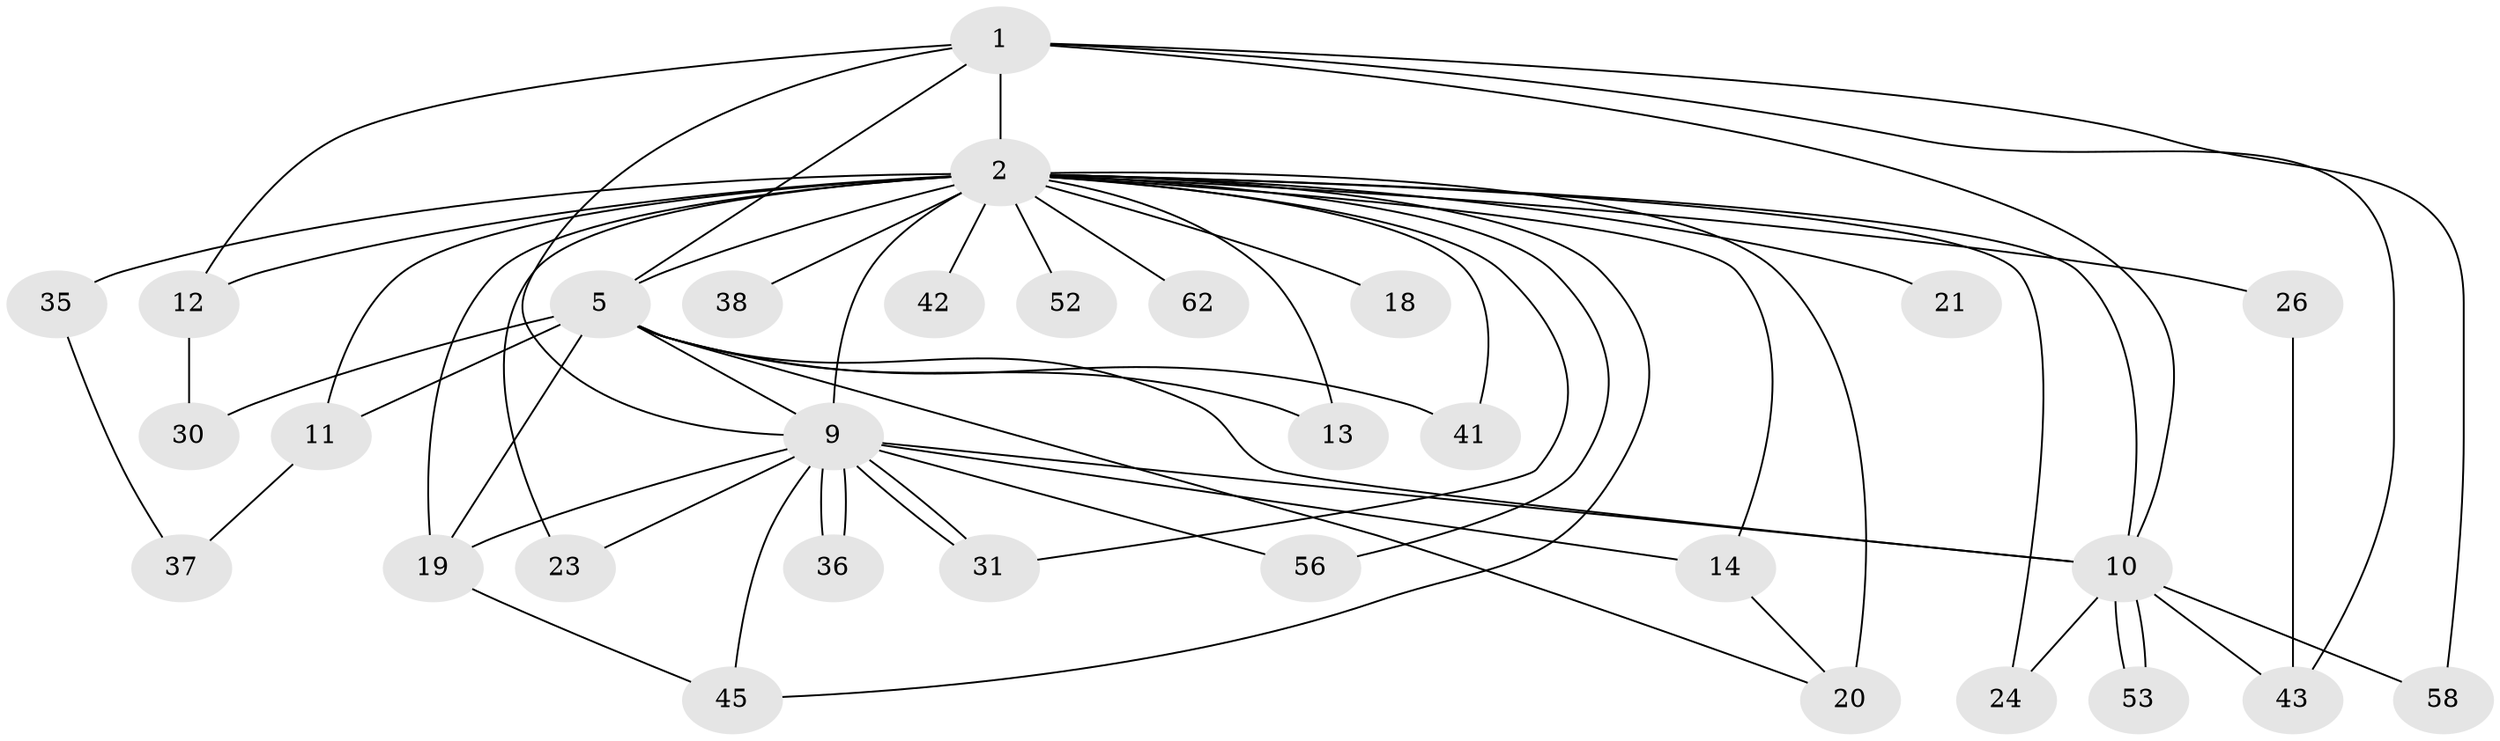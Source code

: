 // original degree distribution, {13: 0.015873015873015872, 15: 0.015873015873015872, 12: 0.015873015873015872, 19: 0.015873015873015872, 16: 0.047619047619047616, 21: 0.031746031746031744, 18: 0.015873015873015872, 4: 0.09523809523809523, 3: 0.1746031746031746, 2: 0.5396825396825397, 5: 0.031746031746031744}
// Generated by graph-tools (version 1.1) at 2025/17/03/04/25 18:17:29]
// undirected, 31 vertices, 59 edges
graph export_dot {
graph [start="1"]
  node [color=gray90,style=filled];
  1;
  2 [super="+4+7+48+3+34+29+17"];
  5 [super="+51+22"];
  9 [super="+44"];
  10 [super="+16"];
  11;
  12;
  13;
  14 [super="+28"];
  18;
  19 [super="+39"];
  20;
  21;
  23 [super="+25+46"];
  24;
  26 [super="+50"];
  30;
  31;
  35;
  36;
  37;
  38;
  41;
  42;
  43;
  45;
  52;
  53;
  56;
  58;
  62;
  1 -- 2 [weight=7];
  1 -- 5;
  1 -- 9;
  1 -- 10;
  1 -- 12;
  1 -- 43;
  1 -- 58;
  2 -- 5 [weight=6];
  2 -- 9 [weight=7];
  2 -- 10 [weight=7];
  2 -- 23 [weight=3];
  2 -- 18 [weight=2];
  2 -- 19 [weight=2];
  2 -- 24;
  2 -- 35 [weight=2];
  2 -- 42 [weight=2];
  2 -- 52;
  2 -- 56;
  2 -- 12;
  2 -- 14;
  2 -- 21 [weight=2];
  2 -- 26 [weight=2];
  2 -- 38 [weight=2];
  2 -- 45;
  2 -- 62;
  2 -- 11;
  2 -- 13;
  2 -- 20 [weight=3];
  2 -- 31 [weight=2];
  2 -- 41;
  5 -- 9;
  5 -- 10 [weight=2];
  5 -- 13;
  5 -- 20;
  5 -- 41;
  5 -- 19;
  5 -- 11;
  5 -- 30;
  9 -- 10 [weight=2];
  9 -- 14 [weight=2];
  9 -- 19;
  9 -- 23;
  9 -- 31;
  9 -- 31;
  9 -- 36;
  9 -- 36;
  9 -- 45;
  9 -- 56;
  10 -- 24;
  10 -- 53;
  10 -- 53;
  10 -- 58;
  10 -- 43;
  11 -- 37;
  12 -- 30;
  14 -- 20;
  19 -- 45;
  26 -- 43;
  35 -- 37;
}
